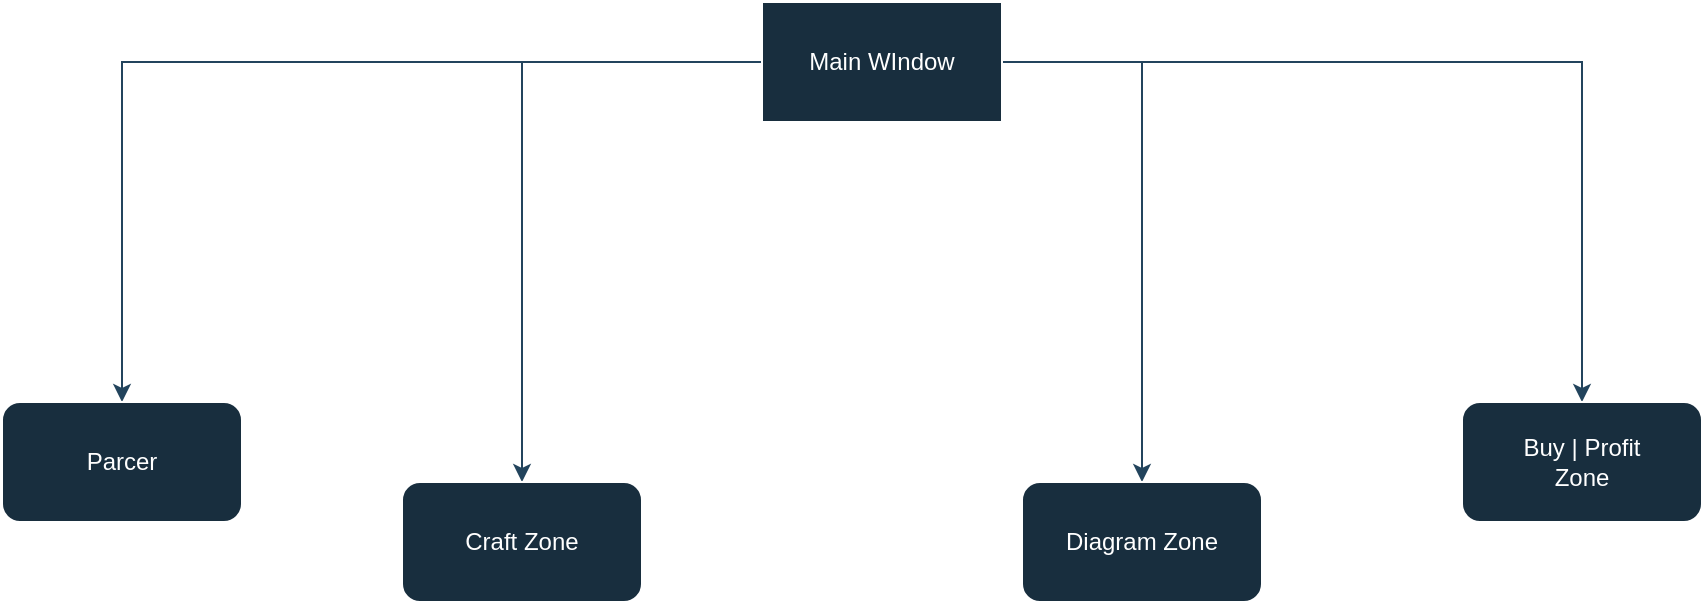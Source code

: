 <mxfile version="24.4.13" type="device">
  <diagram id="C5RBs43oDa-KdzZeNtuy" name="Page-1">
    <mxGraphModel dx="1018" dy="686" grid="1" gridSize="10" guides="1" tooltips="1" connect="1" arrows="1" fold="1" page="1" pageScale="1" pageWidth="1200" pageHeight="1920" math="0" shadow="0">
      <root>
        <mxCell id="WIyWlLk6GJQsqaUBKTNV-0" />
        <mxCell id="WIyWlLk6GJQsqaUBKTNV-1" parent="WIyWlLk6GJQsqaUBKTNV-0" />
        <mxCell id="SA_HXBtAgNcWcqBmnHrK-3" style="edgeStyle=orthogonalEdgeStyle;rounded=0;orthogonalLoop=1;jettySize=auto;html=1;strokeColor=#23445D;" edge="1" parent="WIyWlLk6GJQsqaUBKTNV-1" source="SA_HXBtAgNcWcqBmnHrK-1" target="SA_HXBtAgNcWcqBmnHrK-2">
          <mxGeometry relative="1" as="geometry" />
        </mxCell>
        <mxCell id="SA_HXBtAgNcWcqBmnHrK-5" style="edgeStyle=orthogonalEdgeStyle;rounded=0;orthogonalLoop=1;jettySize=auto;html=1;strokeColor=#23445D;" edge="1" parent="WIyWlLk6GJQsqaUBKTNV-1" source="SA_HXBtAgNcWcqBmnHrK-1" target="SA_HXBtAgNcWcqBmnHrK-4">
          <mxGeometry relative="1" as="geometry" />
        </mxCell>
        <mxCell id="SA_HXBtAgNcWcqBmnHrK-7" style="edgeStyle=orthogonalEdgeStyle;rounded=0;orthogonalLoop=1;jettySize=auto;html=1;strokeColor=#23445D;" edge="1" parent="WIyWlLk6GJQsqaUBKTNV-1" source="SA_HXBtAgNcWcqBmnHrK-1" target="SA_HXBtAgNcWcqBmnHrK-6">
          <mxGeometry relative="1" as="geometry" />
        </mxCell>
        <mxCell id="SA_HXBtAgNcWcqBmnHrK-9" style="edgeStyle=orthogonalEdgeStyle;rounded=0;orthogonalLoop=1;jettySize=auto;html=1;strokeColor=#23445D;" edge="1" parent="WIyWlLk6GJQsqaUBKTNV-1" source="SA_HXBtAgNcWcqBmnHrK-1" target="SA_HXBtAgNcWcqBmnHrK-8">
          <mxGeometry relative="1" as="geometry" />
        </mxCell>
        <mxCell id="SA_HXBtAgNcWcqBmnHrK-1" value="Main WIndow" style="rounded=0;whiteSpace=wrap;html=1;strokeColor=#FFFFFF;fontColor=#FFFFFF;fillColor=#182E3E;" vertex="1" parent="WIyWlLk6GJQsqaUBKTNV-1">
          <mxGeometry x="540" y="20" width="120" height="60" as="geometry" />
        </mxCell>
        <mxCell id="SA_HXBtAgNcWcqBmnHrK-2" value="Parcer" style="rounded=1;whiteSpace=wrap;html=1;strokeColor=#FFFFFF;fontColor=#FFFFFF;fillColor=#182E3E;" vertex="1" parent="WIyWlLk6GJQsqaUBKTNV-1">
          <mxGeometry x="160" y="220" width="120" height="60" as="geometry" />
        </mxCell>
        <mxCell id="SA_HXBtAgNcWcqBmnHrK-4" value="Craft Zone" style="rounded=1;whiteSpace=wrap;html=1;strokeColor=#FFFFFF;fontColor=#FFFFFF;fillColor=#182E3E;" vertex="1" parent="WIyWlLk6GJQsqaUBKTNV-1">
          <mxGeometry x="360" y="260" width="120" height="60" as="geometry" />
        </mxCell>
        <mxCell id="SA_HXBtAgNcWcqBmnHrK-6" value="Diagram Zone" style="rounded=1;whiteSpace=wrap;html=1;strokeColor=#FFFFFF;fontColor=#FFFFFF;fillColor=#182E3E;" vertex="1" parent="WIyWlLk6GJQsqaUBKTNV-1">
          <mxGeometry x="670" y="260" width="120" height="60" as="geometry" />
        </mxCell>
        <mxCell id="SA_HXBtAgNcWcqBmnHrK-8" value="Buy | Profit&lt;div&gt;Zone&lt;/div&gt;" style="rounded=1;whiteSpace=wrap;html=1;strokeColor=#FFFFFF;fontColor=#FFFFFF;fillColor=#182E3E;" vertex="1" parent="WIyWlLk6GJQsqaUBKTNV-1">
          <mxGeometry x="890" y="220" width="120" height="60" as="geometry" />
        </mxCell>
      </root>
    </mxGraphModel>
  </diagram>
</mxfile>
